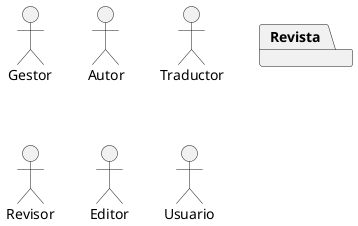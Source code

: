 @startuml Casos de uso Artículo

actor Gestor
actor Autor
actor Traductor
actor Revisor
actor Editor
actor Usuario

package Revista {

}

@enduml